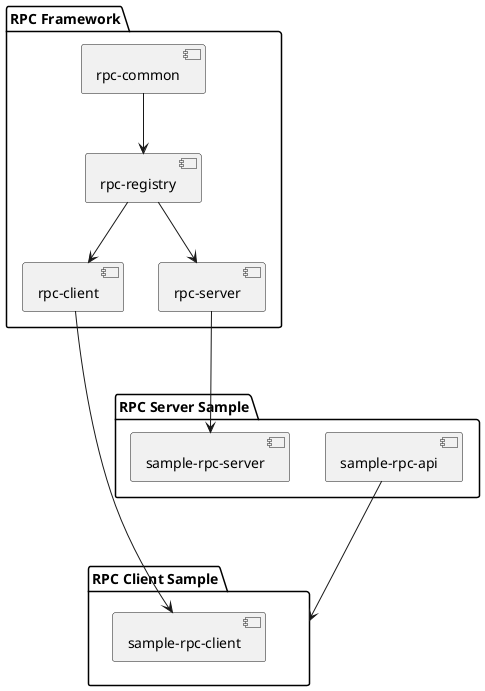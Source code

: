 @startuml
'https://plantuml.com/component-diagram

package "RPC Framework" {
  [rpc-common]
  [rpc-registry]
  [rpc-client]
  [rpc-server]

  [rpc-common] --> [rpc-registry]
  [rpc-registry] --> [rpc-client]
  [rpc-registry] --> [rpc-server]
}

package "RPC Server Sample" {
  [sample-rpc-api]
  [sample-rpc-server]
  [rpc-server] ---> [sample-rpc-server]
}

package "RPC Client Sample" as RCS {
  [sample-rpc-client]
  [rpc-client] --> [sample-rpc-client]
}

[sample-rpc-api] ---> RCS

@enduml